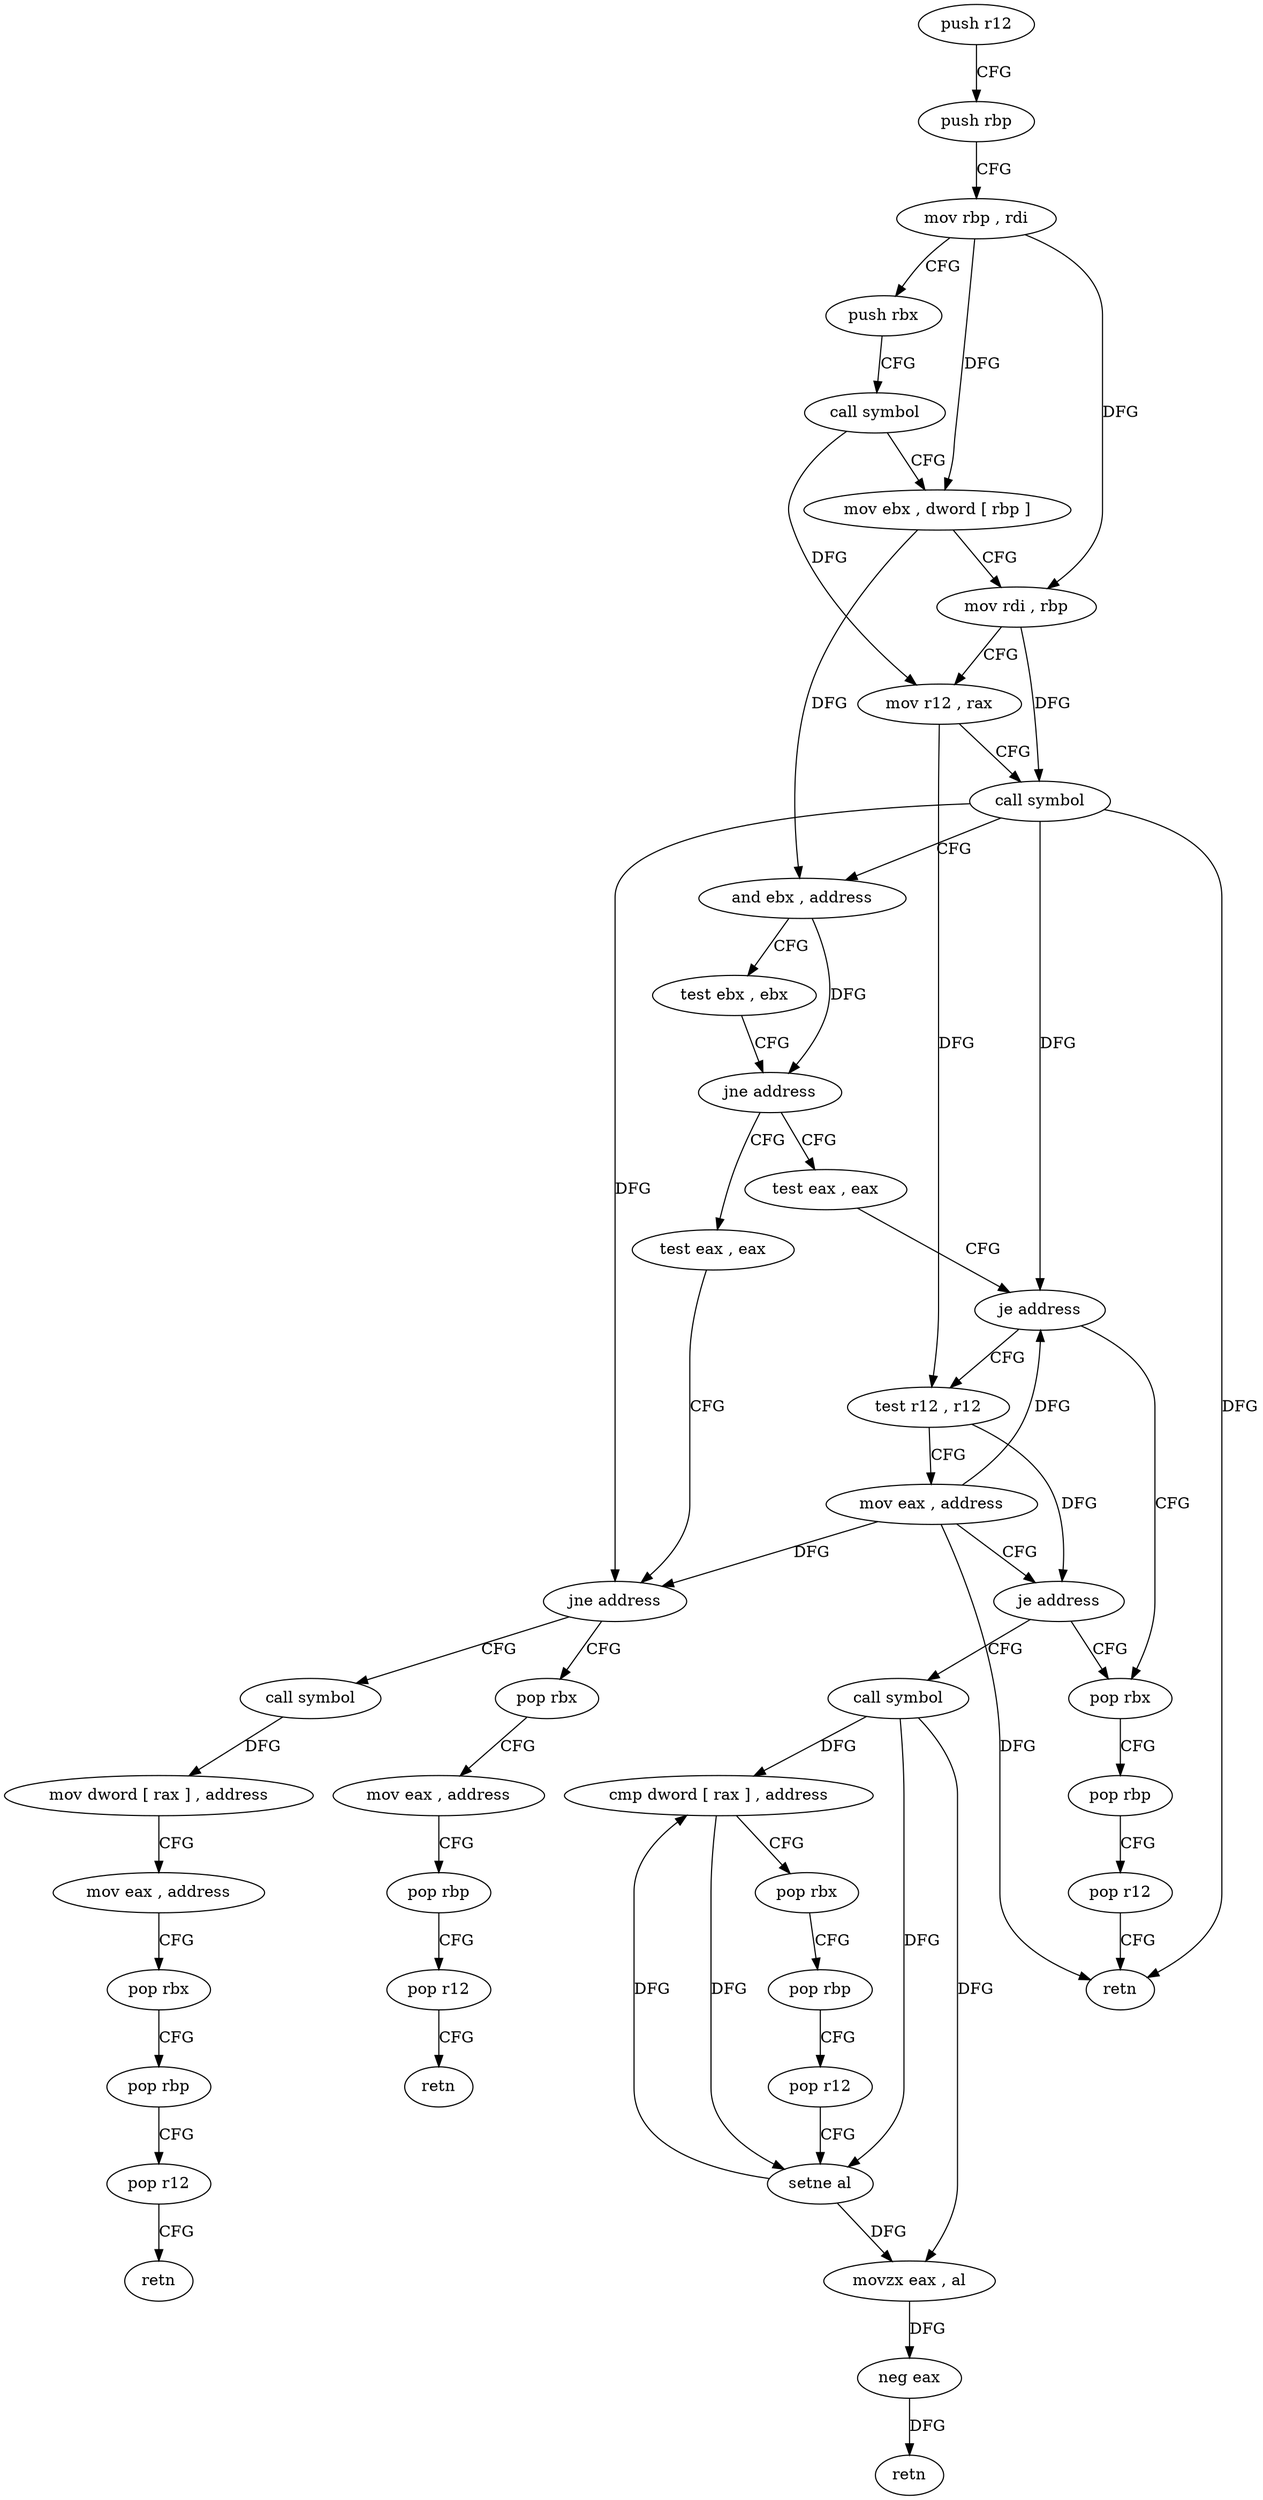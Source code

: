 digraph "func" {
"4301680" [label = "push r12" ]
"4301682" [label = "push rbp" ]
"4301683" [label = "mov rbp , rdi" ]
"4301686" [label = "push rbx" ]
"4301687" [label = "call symbol" ]
"4301692" [label = "mov ebx , dword [ rbp ]" ]
"4301695" [label = "mov rdi , rbp" ]
"4301698" [label = "mov r12 , rax" ]
"4301701" [label = "call symbol" ]
"4301706" [label = "and ebx , address" ]
"4301709" [label = "test ebx , ebx" ]
"4301711" [label = "jne address" ]
"4301736" [label = "test eax , eax" ]
"4301713" [label = "test eax , eax" ]
"4301738" [label = "jne address" ]
"4301792" [label = "pop rbx" ]
"4301740" [label = "call symbol" ]
"4301715" [label = "je address" ]
"4301727" [label = "pop rbx" ]
"4301717" [label = "test r12 , r12" ]
"4301793" [label = "mov eax , address" ]
"4301798" [label = "pop rbp" ]
"4301799" [label = "pop r12" ]
"4301801" [label = "retn" ]
"4301745" [label = "mov dword [ rax ] , address" ]
"4301751" [label = "mov eax , address" ]
"4301756" [label = "pop rbx" ]
"4301757" [label = "pop rbp" ]
"4301758" [label = "pop r12" ]
"4301760" [label = "retn" ]
"4301728" [label = "pop rbp" ]
"4301729" [label = "pop r12" ]
"4301731" [label = "retn" ]
"4301720" [label = "mov eax , address" ]
"4301725" [label = "je address" ]
"4301768" [label = "call symbol" ]
"4301773" [label = "cmp dword [ rax ] , address" ]
"4301776" [label = "pop rbx" ]
"4301777" [label = "pop rbp" ]
"4301778" [label = "pop r12" ]
"4301780" [label = "setne al" ]
"4301783" [label = "movzx eax , al" ]
"4301786" [label = "neg eax" ]
"4301788" [label = "retn" ]
"4301680" -> "4301682" [ label = "CFG" ]
"4301682" -> "4301683" [ label = "CFG" ]
"4301683" -> "4301686" [ label = "CFG" ]
"4301683" -> "4301692" [ label = "DFG" ]
"4301683" -> "4301695" [ label = "DFG" ]
"4301686" -> "4301687" [ label = "CFG" ]
"4301687" -> "4301692" [ label = "CFG" ]
"4301687" -> "4301698" [ label = "DFG" ]
"4301692" -> "4301695" [ label = "CFG" ]
"4301692" -> "4301706" [ label = "DFG" ]
"4301695" -> "4301698" [ label = "CFG" ]
"4301695" -> "4301701" [ label = "DFG" ]
"4301698" -> "4301701" [ label = "CFG" ]
"4301698" -> "4301717" [ label = "DFG" ]
"4301701" -> "4301706" [ label = "CFG" ]
"4301701" -> "4301738" [ label = "DFG" ]
"4301701" -> "4301715" [ label = "DFG" ]
"4301701" -> "4301731" [ label = "DFG" ]
"4301706" -> "4301709" [ label = "CFG" ]
"4301706" -> "4301711" [ label = "DFG" ]
"4301709" -> "4301711" [ label = "CFG" ]
"4301711" -> "4301736" [ label = "CFG" ]
"4301711" -> "4301713" [ label = "CFG" ]
"4301736" -> "4301738" [ label = "CFG" ]
"4301713" -> "4301715" [ label = "CFG" ]
"4301738" -> "4301792" [ label = "CFG" ]
"4301738" -> "4301740" [ label = "CFG" ]
"4301792" -> "4301793" [ label = "CFG" ]
"4301740" -> "4301745" [ label = "DFG" ]
"4301715" -> "4301727" [ label = "CFG" ]
"4301715" -> "4301717" [ label = "CFG" ]
"4301727" -> "4301728" [ label = "CFG" ]
"4301717" -> "4301720" [ label = "CFG" ]
"4301717" -> "4301725" [ label = "DFG" ]
"4301793" -> "4301798" [ label = "CFG" ]
"4301798" -> "4301799" [ label = "CFG" ]
"4301799" -> "4301801" [ label = "CFG" ]
"4301745" -> "4301751" [ label = "CFG" ]
"4301751" -> "4301756" [ label = "CFG" ]
"4301756" -> "4301757" [ label = "CFG" ]
"4301757" -> "4301758" [ label = "CFG" ]
"4301758" -> "4301760" [ label = "CFG" ]
"4301728" -> "4301729" [ label = "CFG" ]
"4301729" -> "4301731" [ label = "CFG" ]
"4301720" -> "4301725" [ label = "CFG" ]
"4301720" -> "4301738" [ label = "DFG" ]
"4301720" -> "4301715" [ label = "DFG" ]
"4301720" -> "4301731" [ label = "DFG" ]
"4301725" -> "4301768" [ label = "CFG" ]
"4301725" -> "4301727" [ label = "CFG" ]
"4301768" -> "4301773" [ label = "DFG" ]
"4301768" -> "4301780" [ label = "DFG" ]
"4301768" -> "4301783" [ label = "DFG" ]
"4301773" -> "4301776" [ label = "CFG" ]
"4301773" -> "4301780" [ label = "DFG" ]
"4301776" -> "4301777" [ label = "CFG" ]
"4301777" -> "4301778" [ label = "CFG" ]
"4301778" -> "4301780" [ label = "CFG" ]
"4301780" -> "4301783" [ label = "DFG" ]
"4301780" -> "4301773" [ label = "DFG" ]
"4301783" -> "4301786" [ label = "DFG" ]
"4301786" -> "4301788" [ label = "DFG" ]
}
